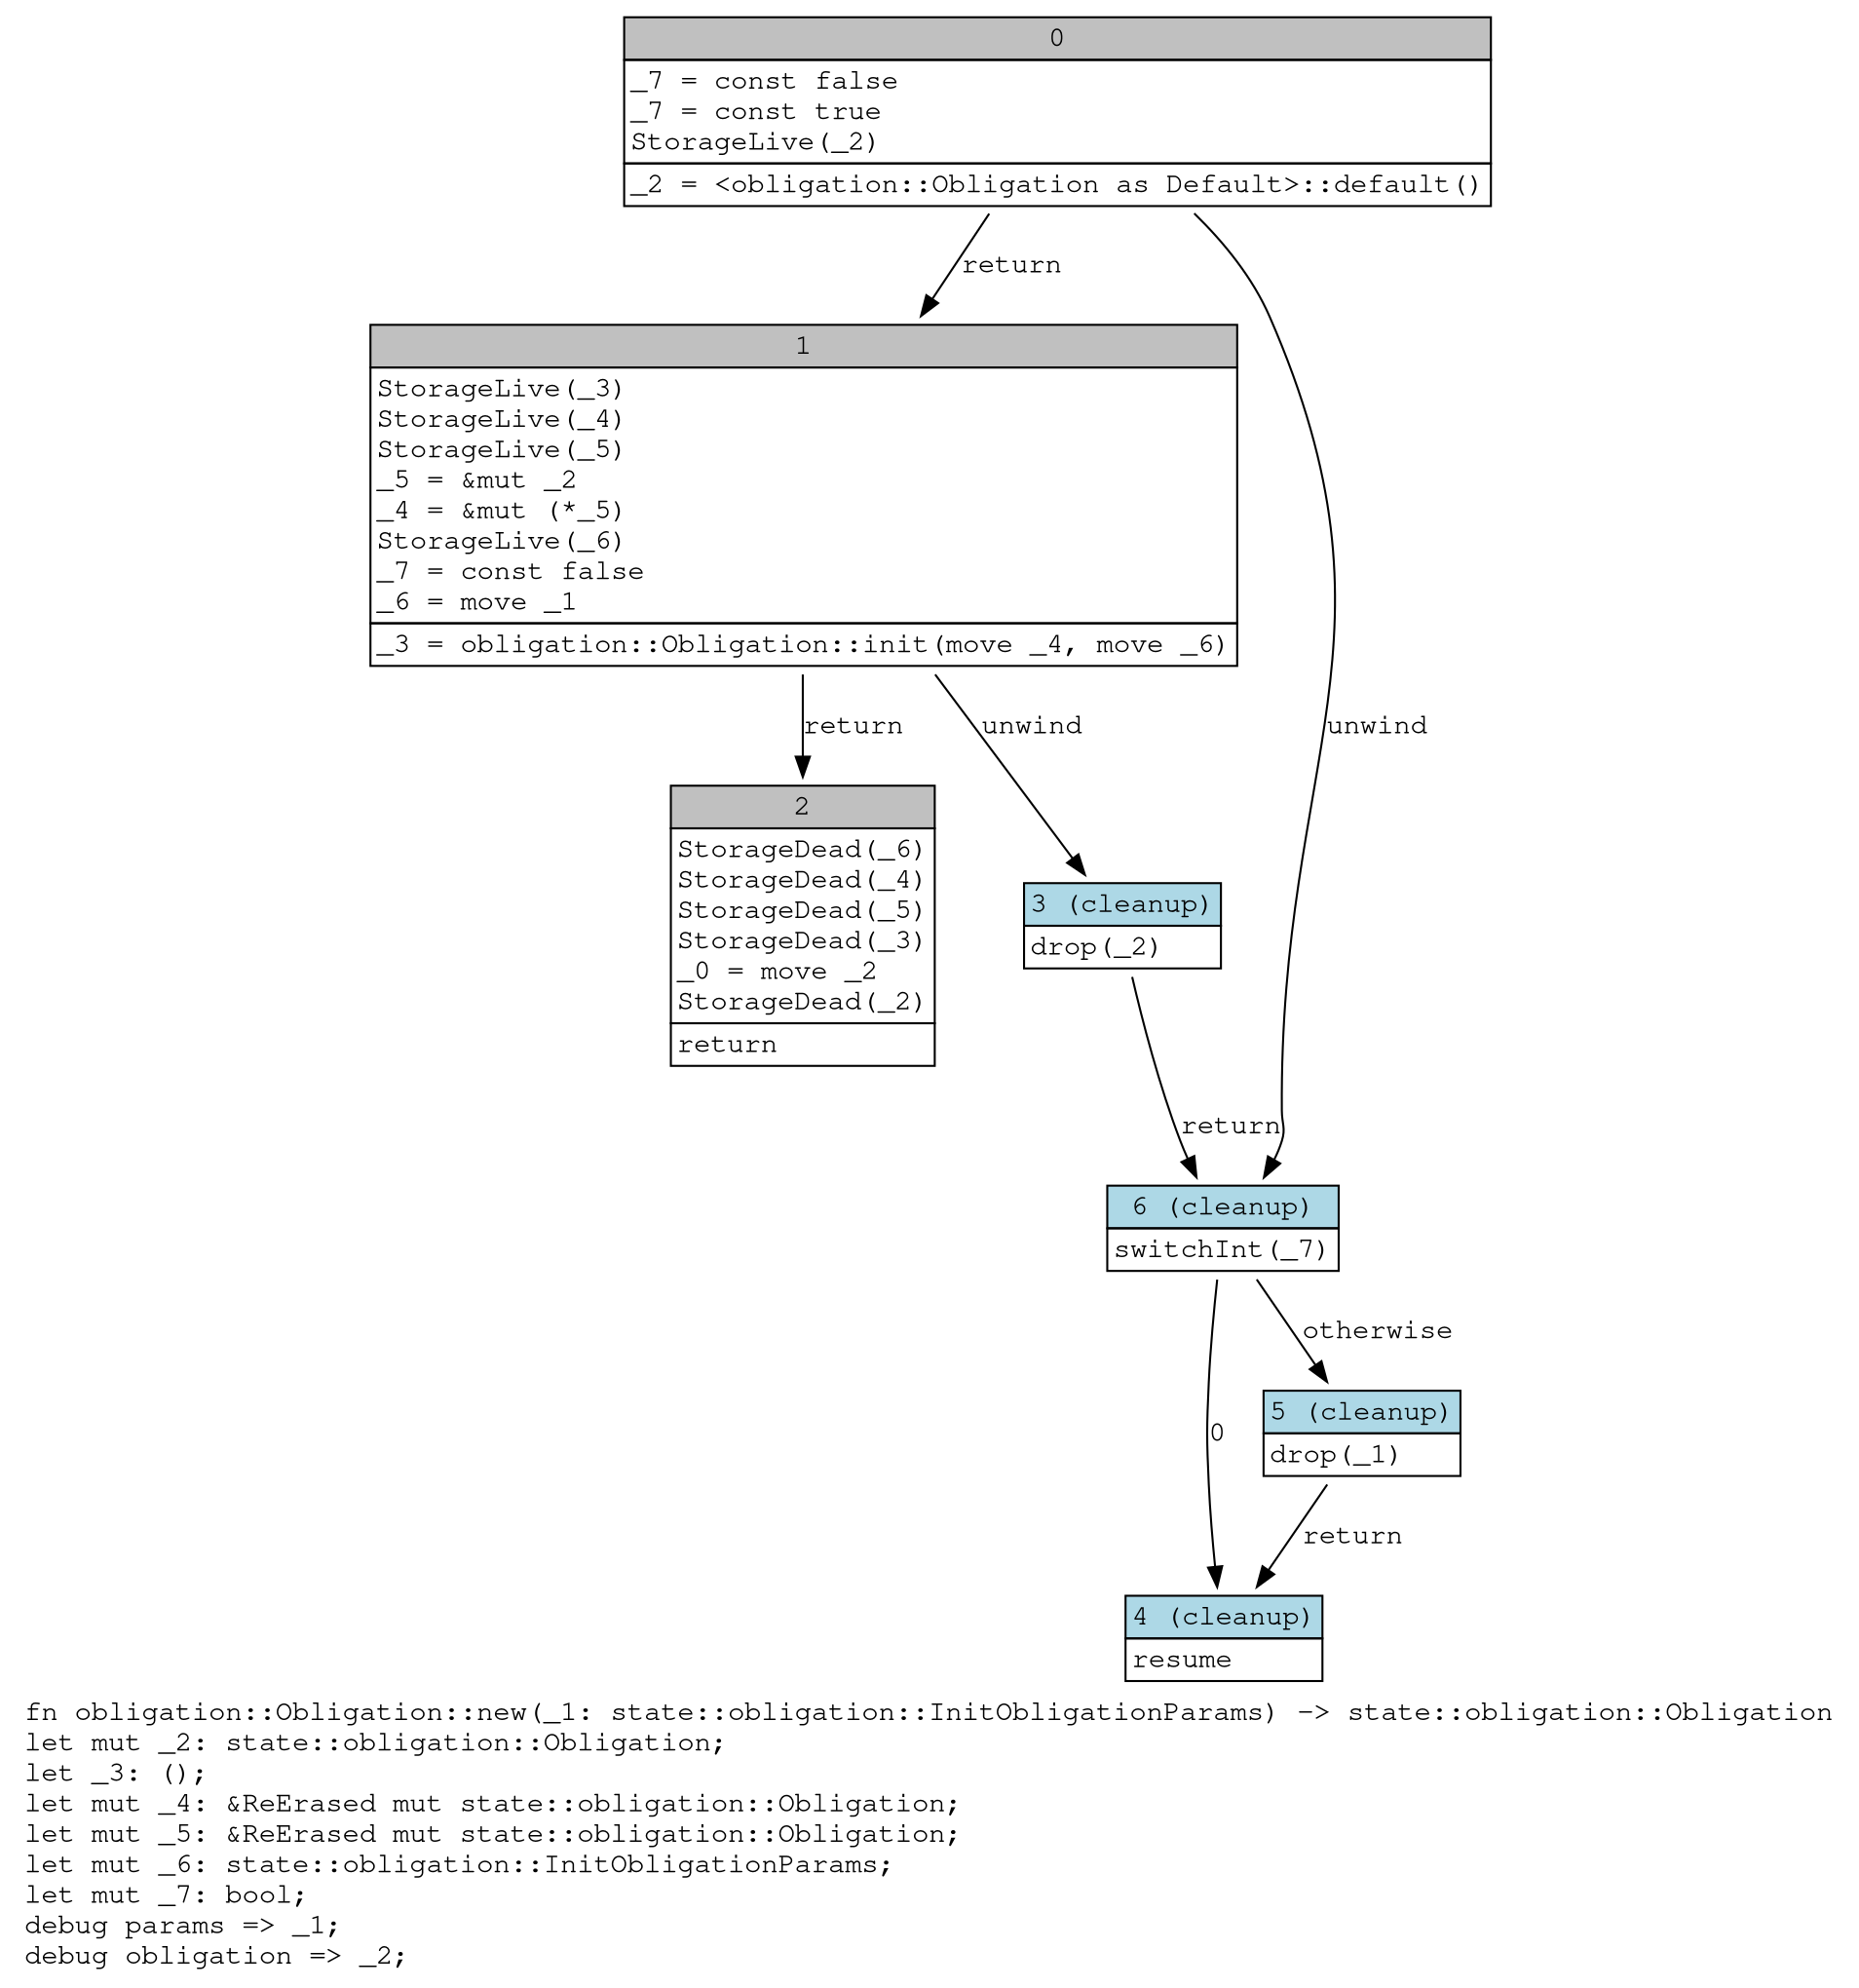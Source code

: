 digraph Mir_0_322 {
    graph [fontname="Courier, monospace"];
    node [fontname="Courier, monospace"];
    edge [fontname="Courier, monospace"];
    label=<fn obligation::Obligation::new(_1: state::obligation::InitObligationParams) -&gt; state::obligation::Obligation<br align="left"/>let mut _2: state::obligation::Obligation;<br align="left"/>let _3: ();<br align="left"/>let mut _4: &amp;ReErased mut state::obligation::Obligation;<br align="left"/>let mut _5: &amp;ReErased mut state::obligation::Obligation;<br align="left"/>let mut _6: state::obligation::InitObligationParams;<br align="left"/>let mut _7: bool;<br align="left"/>debug params =&gt; _1;<br align="left"/>debug obligation =&gt; _2;<br align="left"/>>;
    bb0__0_322 [shape="none", label=<<table border="0" cellborder="1" cellspacing="0"><tr><td bgcolor="gray" align="center" colspan="1">0</td></tr><tr><td align="left" balign="left">_7 = const false<br/>_7 = const true<br/>StorageLive(_2)<br/></td></tr><tr><td align="left">_2 = &lt;obligation::Obligation as Default&gt;::default()</td></tr></table>>];
    bb1__0_322 [shape="none", label=<<table border="0" cellborder="1" cellspacing="0"><tr><td bgcolor="gray" align="center" colspan="1">1</td></tr><tr><td align="left" balign="left">StorageLive(_3)<br/>StorageLive(_4)<br/>StorageLive(_5)<br/>_5 = &amp;mut _2<br/>_4 = &amp;mut (*_5)<br/>StorageLive(_6)<br/>_7 = const false<br/>_6 = move _1<br/></td></tr><tr><td align="left">_3 = obligation::Obligation::init(move _4, move _6)</td></tr></table>>];
    bb2__0_322 [shape="none", label=<<table border="0" cellborder="1" cellspacing="0"><tr><td bgcolor="gray" align="center" colspan="1">2</td></tr><tr><td align="left" balign="left">StorageDead(_6)<br/>StorageDead(_4)<br/>StorageDead(_5)<br/>StorageDead(_3)<br/>_0 = move _2<br/>StorageDead(_2)<br/></td></tr><tr><td align="left">return</td></tr></table>>];
    bb3__0_322 [shape="none", label=<<table border="0" cellborder="1" cellspacing="0"><tr><td bgcolor="lightblue" align="center" colspan="1">3 (cleanup)</td></tr><tr><td align="left">drop(_2)</td></tr></table>>];
    bb4__0_322 [shape="none", label=<<table border="0" cellborder="1" cellspacing="0"><tr><td bgcolor="lightblue" align="center" colspan="1">4 (cleanup)</td></tr><tr><td align="left">resume</td></tr></table>>];
    bb5__0_322 [shape="none", label=<<table border="0" cellborder="1" cellspacing="0"><tr><td bgcolor="lightblue" align="center" colspan="1">5 (cleanup)</td></tr><tr><td align="left">drop(_1)</td></tr></table>>];
    bb6__0_322 [shape="none", label=<<table border="0" cellborder="1" cellspacing="0"><tr><td bgcolor="lightblue" align="center" colspan="1">6 (cleanup)</td></tr><tr><td align="left">switchInt(_7)</td></tr></table>>];
    bb0__0_322 -> bb1__0_322 [label="return"];
    bb0__0_322 -> bb6__0_322 [label="unwind"];
    bb1__0_322 -> bb2__0_322 [label="return"];
    bb1__0_322 -> bb3__0_322 [label="unwind"];
    bb3__0_322 -> bb6__0_322 [label="return"];
    bb5__0_322 -> bb4__0_322 [label="return"];
    bb6__0_322 -> bb4__0_322 [label="0"];
    bb6__0_322 -> bb5__0_322 [label="otherwise"];
}

